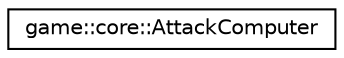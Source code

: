 digraph "Graphical Class Hierarchy"
{
 // LATEX_PDF_SIZE
  edge [fontname="Helvetica",fontsize="10",labelfontname="Helvetica",labelfontsize="10"];
  node [fontname="Helvetica",fontsize="10",shape=record];
  rankdir="LR";
  Node0 [label="game::core::AttackComputer",height=0.2,width=0.4,color="black", fillcolor="white", style="filled",URL="$classgame_1_1core_1_1_attack_computer.html",tooltip="Provide utility methods to compute an attack."];
}
